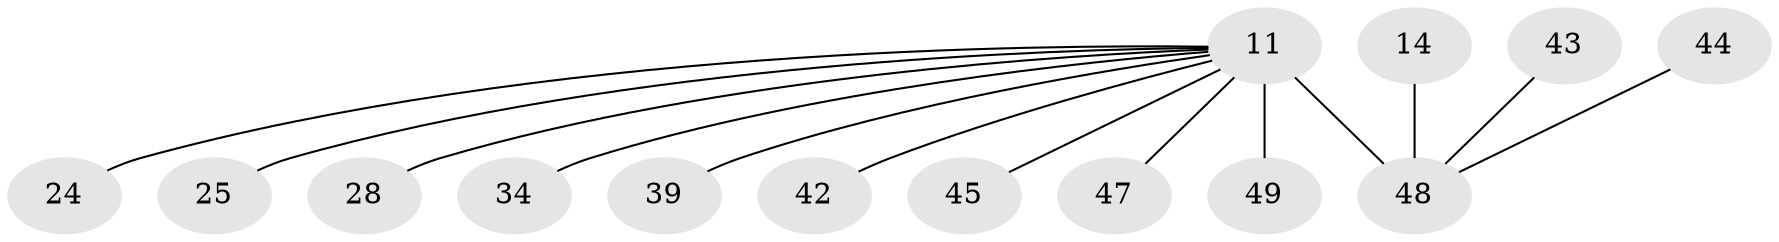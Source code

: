 // original degree distribution, {2: 0.20408163265306123, 13: 0.02040816326530612, 6: 0.02040816326530612, 4: 0.061224489795918366, 8: 0.02040816326530612, 7: 0.04081632653061224, 5: 0.02040816326530612, 3: 0.12244897959183673, 1: 0.4897959183673469}
// Generated by graph-tools (version 1.1) at 2025/58/03/04/25 21:58:26]
// undirected, 14 vertices, 13 edges
graph export_dot {
graph [start="1"]
  node [color=gray90,style=filled];
  11 [super="+10+2+5"];
  14;
  24;
  25;
  28;
  34 [super="+18"];
  39 [super="+36"];
  42;
  43;
  44 [super="+23"];
  45;
  47 [super="+33"];
  48 [super="+38+41+46+9+40"];
  49;
  11 -- 42;
  11 -- 34 [weight=3];
  11 -- 49;
  11 -- 24;
  11 -- 25;
  11 -- 28;
  11 -- 47;
  11 -- 39;
  11 -- 45;
  11 -- 48 [weight=11];
  14 -- 48;
  43 -- 48;
  44 -- 48;
}
